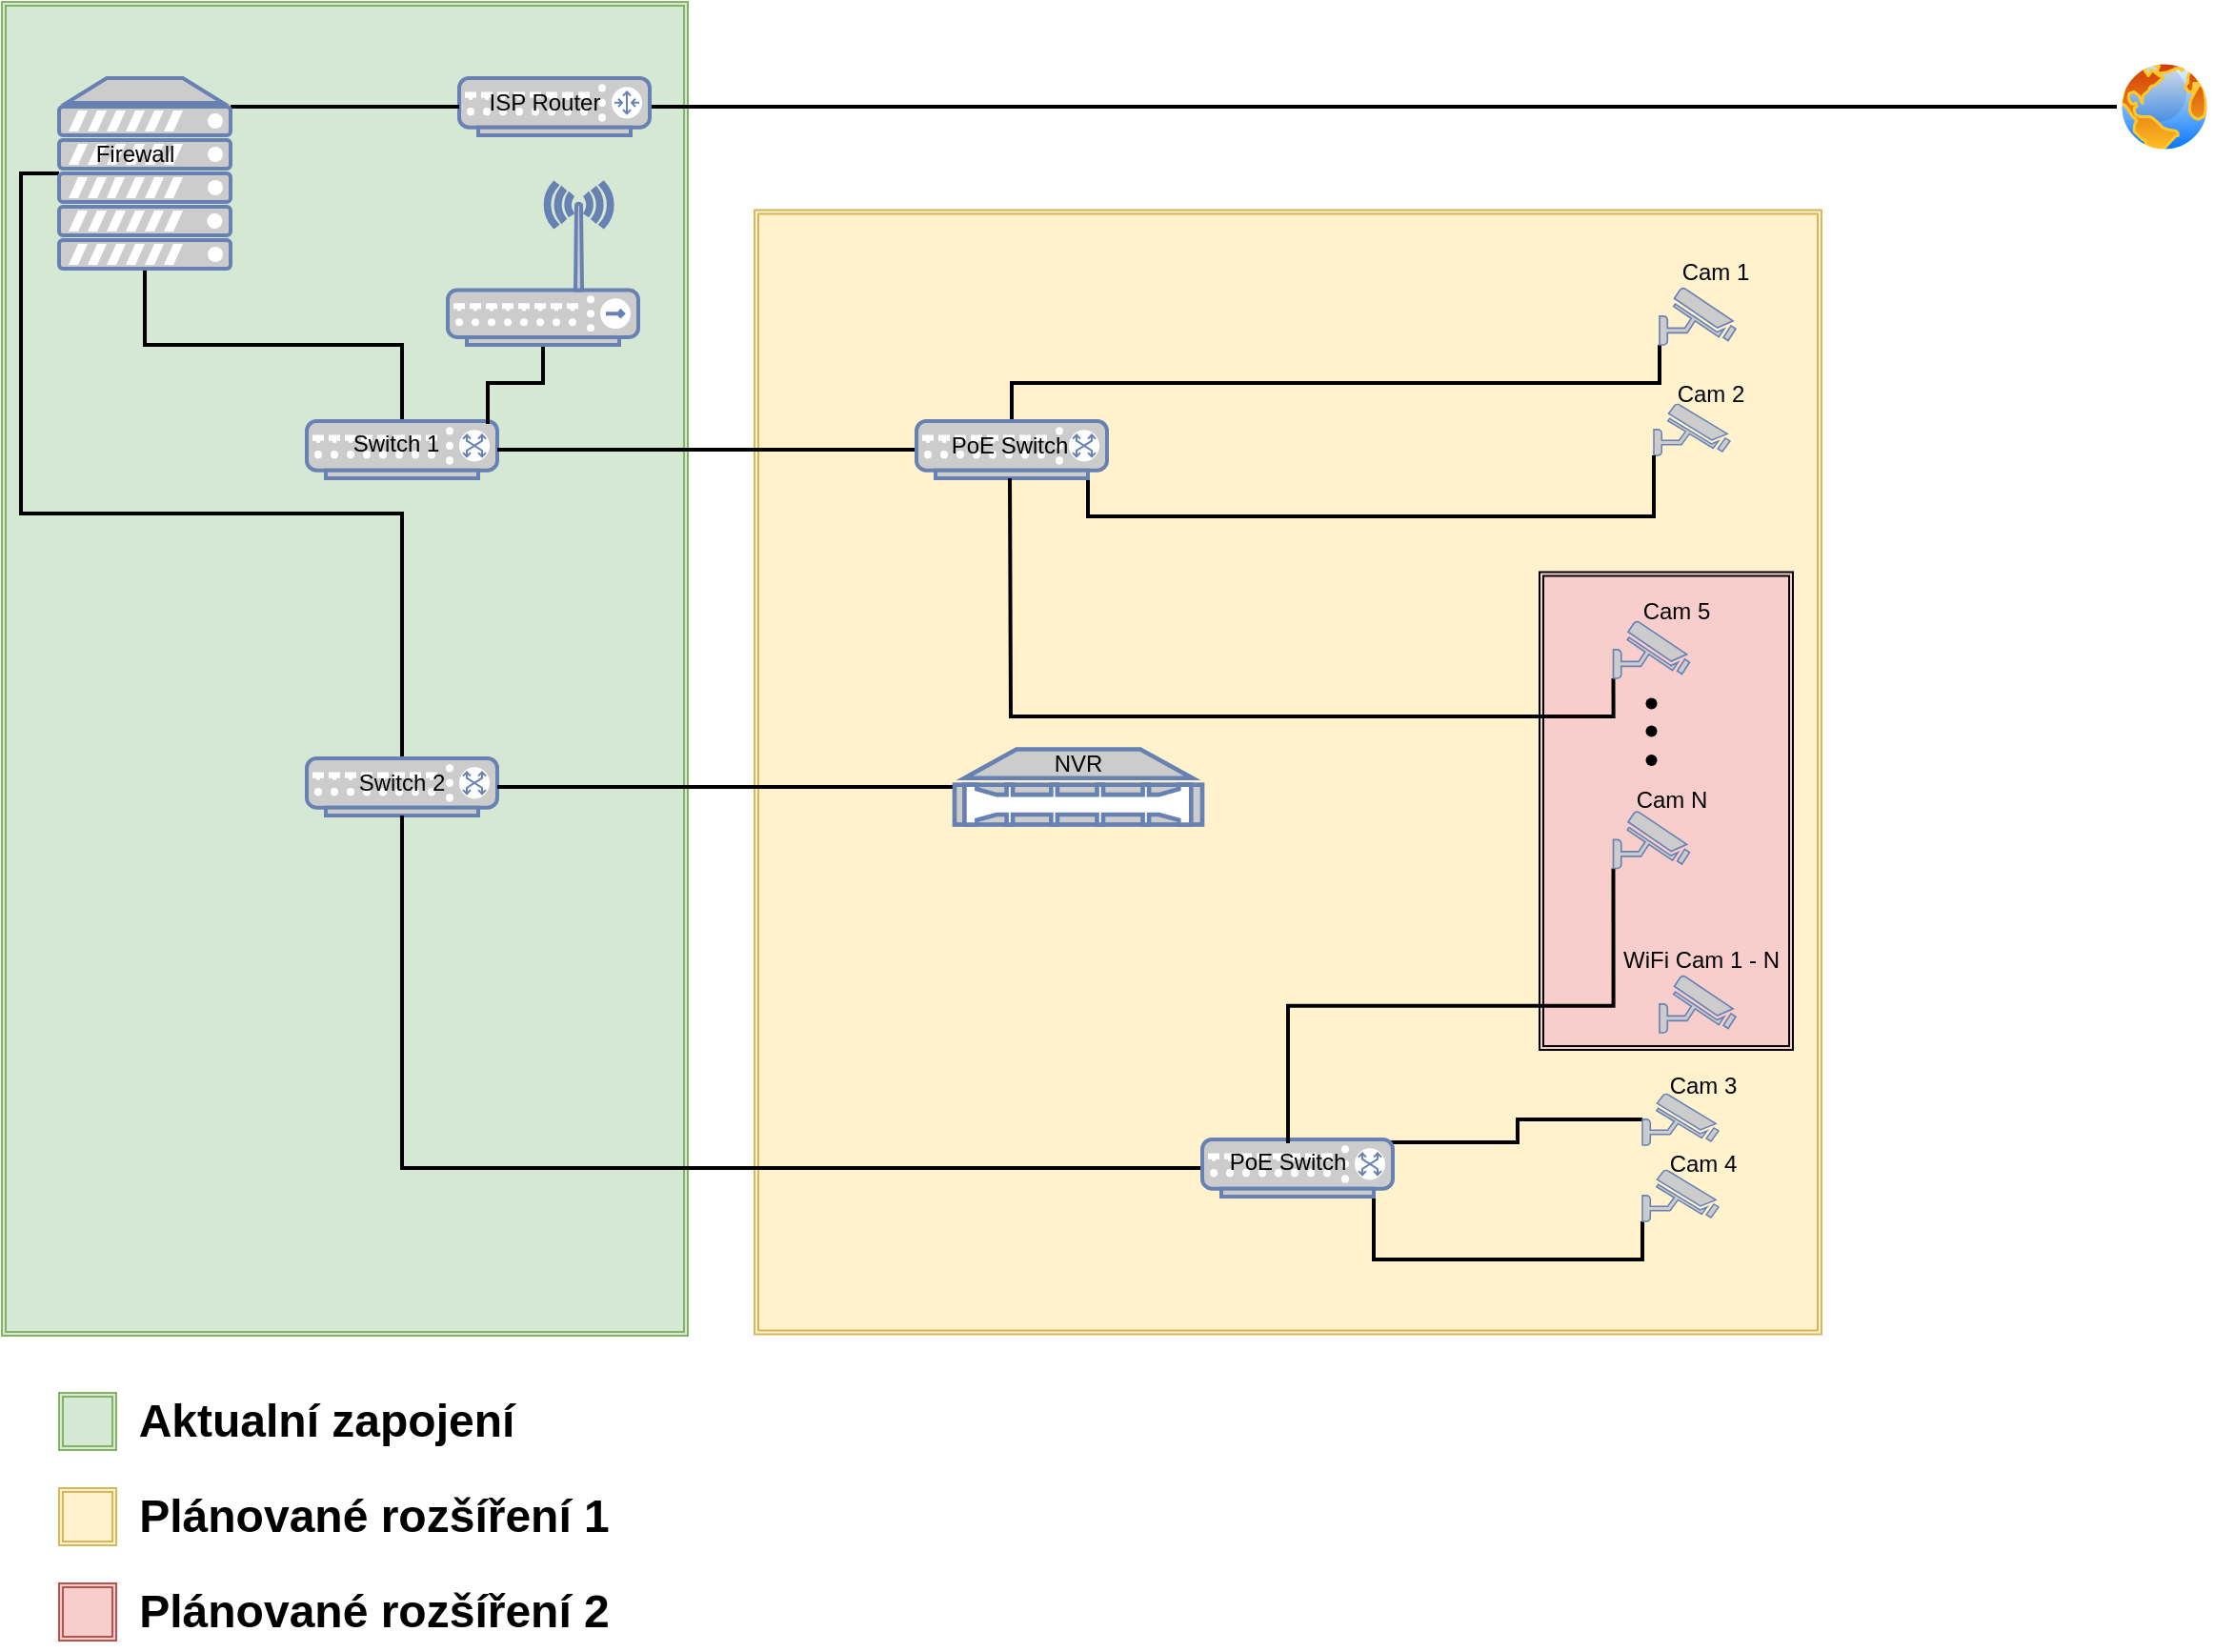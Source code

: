 <mxfile version="14.5.10" type="github">
  <diagram name="Page-1" id="e3a06f82-3646-2815-327d-82caf3d4e204">
    <mxGraphModel dx="1426" dy="777" grid="1" gridSize="10" guides="1" tooltips="1" connect="1" arrows="1" fold="1" page="1" pageScale="1.5" pageWidth="1169" pageHeight="826" background="none" math="0" shadow="0">
      <root>
        <mxCell id="0" style=";html=1;" />
        <mxCell id="1" style=";html=1;" parent="0" />
        <mxCell id="Ilc13FiyXrUuGdo4CWeQ-55" value="" style="shape=ext;double=1;rounded=0;whiteSpace=wrap;html=1;fillColor=#d5e8d4;strokeColor=#82b366;" parent="1" vertex="1">
          <mxGeometry x="10" y="20" width="360" height="700" as="geometry" />
        </mxCell>
        <mxCell id="Ilc13FiyXrUuGdo4CWeQ-51" value="" style="shape=ext;double=1;rounded=0;whiteSpace=wrap;html=1;fillColor=#fff2cc;strokeColor=#d6b656;" parent="1" vertex="1">
          <mxGeometry x="405" y="129.25" width="560" height="590" as="geometry" />
        </mxCell>
        <mxCell id="Ilc13FiyXrUuGdo4CWeQ-4" value="" style="aspect=fixed;perimeter=ellipsePerimeter;html=1;align=center;shadow=0;dashed=0;spacingTop=3;image;image=img/lib/active_directory/internet_globe.svg;" parent="1" vertex="1">
          <mxGeometry x="1120" y="50" width="50" height="50" as="geometry" />
        </mxCell>
        <mxCell id="Ilc13FiyXrUuGdo4CWeQ-53" style="edgeStyle=orthogonalEdgeStyle;rounded=0;orthogonalLoop=1;jettySize=auto;html=1;exitX=1;exitY=0.5;exitDx=0;exitDy=0;exitPerimeter=0;entryX=0;entryY=0.5;entryDx=0;entryDy=0;endArrow=none;endFill=0;strokeWidth=2;" parent="1" source="Ilc13FiyXrUuGdo4CWeQ-6" target="Ilc13FiyXrUuGdo4CWeQ-4" edge="1">
          <mxGeometry relative="1" as="geometry" />
        </mxCell>
        <mxCell id="Ilc13FiyXrUuGdo4CWeQ-6" value="&lt;span style=&quot;color: rgba(0 , 0 , 0 , 0) ; font-family: monospace ; font-size: 0px&quot;&gt;%3CmxGraphModel%3E%3Croot%3E%3CmxCell%20id%3D%220%22%2F%3E%3CmxCell%20id%3D%221%22%20parent%3D%220%22%2F%3E%3CmxCell%20id%3D%222%22%20value%3D%22PoE%20Switch%22%20style%3D%22text%3Bhtml%3D1%3BstrokeColor%3Dnone%3BfillColor%3Dnone%3Balign%3Dcenter%3BverticalAlign%3Dmiddle%3BwhiteSpace%3Dwrap%3Brounded%3D0%3B%22%20vertex%3D%221%22%20parent%3D%221%22%3E%3CmxGeometry%20x%3D%22319%22%20y%3D%22192%22%20width%3D%2270%22%20height%3D%2220%22%20as%3D%22geometry%22%2F%3E%3C%2FmxCell%3E%3C%2Froot%3E%3C%2FmxGraphModel%3E&lt;/span&gt;" style="fontColor=#0066CC;verticalAlign=top;verticalLabelPosition=bottom;labelPosition=center;align=center;html=1;outlineConnect=0;fillColor=#CCCCCC;strokeColor=#6881B3;gradientColor=none;gradientDirection=north;strokeWidth=2;shape=mxgraph.networks.router;" parent="1" vertex="1">
          <mxGeometry x="250" y="60" width="100" height="30" as="geometry" />
        </mxCell>
        <mxCell id="Ilc13FiyXrUuGdo4CWeQ-18" style="edgeStyle=orthogonalEdgeStyle;rounded=0;orthogonalLoop=1;jettySize=auto;html=1;exitX=0;exitY=0.5;exitDx=0;exitDy=0;exitPerimeter=0;entryX=0.5;entryY=0;entryDx=0;entryDy=0;entryPerimeter=0;endArrow=none;endFill=0;strokeWidth=2;" parent="1" source="Ilc13FiyXrUuGdo4CWeQ-25" target="Ilc13FiyXrUuGdo4CWeQ-8" edge="1">
          <mxGeometry relative="1" as="geometry" />
        </mxCell>
        <mxCell id="Ilc13FiyXrUuGdo4CWeQ-26" style="edgeStyle=orthogonalEdgeStyle;rounded=0;orthogonalLoop=1;jettySize=auto;html=1;exitX=0.5;exitY=0;exitDx=0;exitDy=0;exitPerimeter=0;endArrow=none;endFill=0;strokeWidth=2;" parent="1" source="Ilc13FiyXrUuGdo4CWeQ-7" target="Ilc13FiyXrUuGdo4CWeQ-25" edge="1">
          <mxGeometry relative="1" as="geometry" />
        </mxCell>
        <mxCell id="Ilc13FiyXrUuGdo4CWeQ-7" value="" style="fontColor=#0066CC;verticalAlign=top;verticalLabelPosition=bottom;labelPosition=center;align=center;html=1;outlineConnect=0;fillColor=#CCCCCC;strokeColor=#6881B3;gradientColor=none;gradientDirection=north;strokeWidth=2;shape=mxgraph.networks.switch;" parent="1" vertex="1">
          <mxGeometry x="170" y="240" width="100" height="30" as="geometry" />
        </mxCell>
        <mxCell id="Ilc13FiyXrUuGdo4CWeQ-8" value="" style="fontColor=#0066CC;verticalAlign=top;verticalLabelPosition=bottom;labelPosition=center;align=center;html=1;outlineConnect=0;fillColor=#CCCCCC;strokeColor=#6881B3;gradientColor=none;gradientDirection=north;strokeWidth=2;shape=mxgraph.networks.switch;" parent="1" vertex="1">
          <mxGeometry x="170" y="417" width="100" height="30" as="geometry" />
        </mxCell>
        <mxCell id="Ilc13FiyXrUuGdo4CWeQ-36" style="edgeStyle=orthogonalEdgeStyle;rounded=0;orthogonalLoop=1;jettySize=auto;html=1;exitX=0;exitY=0.5;exitDx=0;exitDy=0;exitPerimeter=0;entryX=0.95;entryY=0.05;entryDx=0;entryDy=0;entryPerimeter=0;endArrow=none;endFill=0;strokeWidth=2;" parent="1" source="Ilc13FiyXrUuGdo4CWeQ-9" target="Ilc13FiyXrUuGdo4CWeQ-34" edge="1">
          <mxGeometry relative="1" as="geometry" />
        </mxCell>
        <mxCell id="Ilc13FiyXrUuGdo4CWeQ-9" value="" style="fontColor=#0066CC;verticalAlign=top;verticalLabelPosition=bottom;labelPosition=center;align=center;html=1;outlineConnect=0;fillColor=#CCCCCC;strokeColor=#6881B3;gradientColor=none;gradientDirection=north;strokeWidth=2;shape=mxgraph.networks.security_camera;" parent="1" vertex="1">
          <mxGeometry x="871.01" y="593" width="40" height="27" as="geometry" />
        </mxCell>
        <mxCell id="Ilc13FiyXrUuGdo4CWeQ-24" style="edgeStyle=orthogonalEdgeStyle;rounded=0;orthogonalLoop=1;jettySize=auto;html=1;exitX=0;exitY=0.5;exitDx=0;exitDy=0;exitPerimeter=0;entryX=1;entryY=0.5;entryDx=0;entryDy=0;entryPerimeter=0;endArrow=none;endFill=0;strokeWidth=2;" parent="1" source="Ilc13FiyXrUuGdo4CWeQ-10" target="Ilc13FiyXrUuGdo4CWeQ-8" edge="1">
          <mxGeometry relative="1" as="geometry" />
        </mxCell>
        <mxCell id="Ilc13FiyXrUuGdo4CWeQ-10" value="" style="fontColor=#0066CC;verticalAlign=top;verticalLabelPosition=bottom;labelPosition=center;align=center;html=1;outlineConnect=0;fillColor=#CCCCCC;strokeColor=#6881B3;gradientColor=none;gradientDirection=north;strokeWidth=2;shape=mxgraph.networks.nas_filer;" parent="1" vertex="1">
          <mxGeometry x="510" y="412.25" width="130" height="39.5" as="geometry" />
        </mxCell>
        <mxCell id="Ilc13FiyXrUuGdo4CWeQ-37" style="edgeStyle=orthogonalEdgeStyle;rounded=0;orthogonalLoop=1;jettySize=auto;html=1;exitX=0;exitY=1;exitDx=0;exitDy=0;exitPerimeter=0;entryX=0.9;entryY=1;entryDx=0;entryDy=0;entryPerimeter=0;endArrow=none;endFill=0;strokeWidth=2;" parent="1" source="Ilc13FiyXrUuGdo4CWeQ-19" target="Ilc13FiyXrUuGdo4CWeQ-34" edge="1">
          <mxGeometry relative="1" as="geometry" />
        </mxCell>
        <mxCell id="Ilc13FiyXrUuGdo4CWeQ-19" value="" style="fontColor=#0066CC;verticalAlign=top;verticalLabelPosition=bottom;labelPosition=center;align=center;html=1;outlineConnect=0;fillColor=#CCCCCC;strokeColor=#6881B3;gradientColor=none;gradientDirection=north;strokeWidth=2;shape=mxgraph.networks.security_camera;" parent="1" vertex="1">
          <mxGeometry x="871.01" y="633" width="40" height="27" as="geometry" />
        </mxCell>
        <mxCell id="Ilc13FiyXrUuGdo4CWeQ-20" value="" style="fontColor=#0066CC;verticalAlign=top;verticalLabelPosition=bottom;labelPosition=center;align=center;html=1;outlineConnect=0;fillColor=#CCCCCC;strokeColor=#6881B3;gradientColor=none;gradientDirection=north;strokeWidth=2;shape=mxgraph.networks.security_camera;" parent="1" vertex="1">
          <mxGeometry x="877" y="231" width="40" height="27" as="geometry" />
        </mxCell>
        <mxCell id="Ilc13FiyXrUuGdo4CWeQ-30" style="edgeStyle=orthogonalEdgeStyle;rounded=0;orthogonalLoop=1;jettySize=auto;html=1;exitX=0;exitY=1;exitDx=0;exitDy=0;exitPerimeter=0;entryX=0.5;entryY=0;entryDx=0;entryDy=0;entryPerimeter=0;endArrow=none;endFill=0;strokeWidth=2;" parent="1" source="Ilc13FiyXrUuGdo4CWeQ-21" target="Ilc13FiyXrUuGdo4CWeQ-28" edge="1">
          <mxGeometry relative="1" as="geometry" />
        </mxCell>
        <mxCell id="Ilc13FiyXrUuGdo4CWeQ-21" value="" style="fontColor=#0066CC;verticalAlign=top;verticalLabelPosition=bottom;labelPosition=center;align=center;html=1;outlineConnect=0;fillColor=#CCCCCC;strokeColor=#6881B3;gradientColor=none;gradientDirection=north;strokeWidth=2;shape=mxgraph.networks.security_camera;" parent="1" vertex="1">
          <mxGeometry x="880" y="170" width="40" height="30" as="geometry" />
        </mxCell>
        <mxCell id="Ilc13FiyXrUuGdo4CWeQ-27" style="edgeStyle=orthogonalEdgeStyle;rounded=0;orthogonalLoop=1;jettySize=auto;html=1;exitX=1;exitY=0.15;exitDx=0;exitDy=0;exitPerimeter=0;entryX=0;entryY=0.5;entryDx=0;entryDy=0;entryPerimeter=0;endArrow=none;endFill=0;strokeWidth=2;" parent="1" source="Ilc13FiyXrUuGdo4CWeQ-25" target="Ilc13FiyXrUuGdo4CWeQ-6" edge="1">
          <mxGeometry relative="1" as="geometry" />
        </mxCell>
        <mxCell id="Ilc13FiyXrUuGdo4CWeQ-25" value="" style="fontColor=#0066CC;verticalAlign=top;verticalLabelPosition=bottom;labelPosition=center;align=center;html=1;outlineConnect=0;fillColor=#CCCCCC;strokeColor=#6881B3;gradientColor=none;gradientDirection=north;strokeWidth=2;shape=mxgraph.networks.server;" parent="1" vertex="1">
          <mxGeometry x="40" y="60" width="90" height="100" as="geometry" />
        </mxCell>
        <mxCell id="Ilc13FiyXrUuGdo4CWeQ-29" style="edgeStyle=orthogonalEdgeStyle;rounded=0;orthogonalLoop=1;jettySize=auto;html=1;exitX=0;exitY=0.5;exitDx=0;exitDy=0;exitPerimeter=0;entryX=1;entryY=0.5;entryDx=0;entryDy=0;entryPerimeter=0;endArrow=none;endFill=0;strokeWidth=2;" parent="1" source="Ilc13FiyXrUuGdo4CWeQ-28" target="Ilc13FiyXrUuGdo4CWeQ-7" edge="1">
          <mxGeometry relative="1" as="geometry">
            <mxPoint x="360" y="255" as="targetPoint" />
          </mxGeometry>
        </mxCell>
        <mxCell id="Ilc13FiyXrUuGdo4CWeQ-31" style="edgeStyle=orthogonalEdgeStyle;rounded=0;orthogonalLoop=1;jettySize=auto;html=1;exitX=0.9;exitY=1;exitDx=0;exitDy=0;exitPerimeter=0;entryX=0;entryY=1;entryDx=0;entryDy=0;entryPerimeter=0;endArrow=none;endFill=0;strokeWidth=2;" parent="1" source="Ilc13FiyXrUuGdo4CWeQ-28" target="Ilc13FiyXrUuGdo4CWeQ-20" edge="1">
          <mxGeometry relative="1" as="geometry" />
        </mxCell>
        <mxCell id="Ilc13FiyXrUuGdo4CWeQ-28" value="" style="fontColor=#0066CC;verticalAlign=top;verticalLabelPosition=bottom;labelPosition=center;align=center;html=1;outlineConnect=0;fillColor=#CCCCCC;strokeColor=#6881B3;gradientColor=none;gradientDirection=north;strokeWidth=2;shape=mxgraph.networks.switch;" parent="1" vertex="1">
          <mxGeometry x="490" y="240" width="100" height="30" as="geometry" />
        </mxCell>
        <mxCell id="Ilc13FiyXrUuGdo4CWeQ-52" style="edgeStyle=orthogonalEdgeStyle;rounded=0;orthogonalLoop=1;jettySize=auto;html=1;exitX=0;exitY=0.5;exitDx=0;exitDy=0;exitPerimeter=0;entryX=0.5;entryY=1;entryDx=0;entryDy=0;entryPerimeter=0;endArrow=none;endFill=0;strokeWidth=2;" parent="1" source="Ilc13FiyXrUuGdo4CWeQ-34" target="Ilc13FiyXrUuGdo4CWeQ-8" edge="1">
          <mxGeometry relative="1" as="geometry" />
        </mxCell>
        <mxCell id="Ilc13FiyXrUuGdo4CWeQ-34" value="" style="fontColor=#0066CC;verticalAlign=top;verticalLabelPosition=bottom;labelPosition=center;align=center;html=1;outlineConnect=0;fillColor=#CCCCCC;strokeColor=#6881B3;gradientColor=none;gradientDirection=north;strokeWidth=2;shape=mxgraph.networks.switch;" parent="1" vertex="1">
          <mxGeometry x="640" y="617" width="100" height="30" as="geometry" />
        </mxCell>
        <mxCell id="Ilc13FiyXrUuGdo4CWeQ-38" value="NVR" style="text;html=1;strokeColor=none;fillColor=none;align=center;verticalAlign=middle;whiteSpace=wrap;rounded=0;" parent="1" vertex="1">
          <mxGeometry x="530" y="408.25" width="90" height="24" as="geometry" />
        </mxCell>
        <mxCell id="Ilc13FiyXrUuGdo4CWeQ-39" value="Switch 2" style="text;html=1;strokeColor=none;fillColor=none;align=center;verticalAlign=middle;whiteSpace=wrap;rounded=0;" parent="1" vertex="1">
          <mxGeometry x="193" y="420" width="54" height="20" as="geometry" />
        </mxCell>
        <mxCell id="Ilc13FiyXrUuGdo4CWeQ-40" value="Switch 1" style="text;html=1;strokeColor=none;fillColor=none;align=center;verticalAlign=middle;whiteSpace=wrap;rounded=0;" parent="1" vertex="1">
          <mxGeometry x="190" y="242" width="54" height="20" as="geometry" />
        </mxCell>
        <mxCell id="Ilc13FiyXrUuGdo4CWeQ-41" value="PoE Switch" style="text;html=1;strokeColor=none;fillColor=none;align=center;verticalAlign=middle;whiteSpace=wrap;rounded=0;" parent="1" vertex="1">
          <mxGeometry x="504" y="248" width="70" height="10" as="geometry" />
        </mxCell>
        <mxCell id="Ilc13FiyXrUuGdo4CWeQ-42" value="PoE Switch" style="text;html=1;strokeColor=none;fillColor=none;align=center;verticalAlign=middle;whiteSpace=wrap;rounded=0;" parent="1" vertex="1">
          <mxGeometry x="650" y="619" width="70" height="20" as="geometry" />
        </mxCell>
        <mxCell id="Ilc13FiyXrUuGdo4CWeQ-43" value="ISP Router" style="text;html=1;strokeColor=none;fillColor=none;align=center;verticalAlign=middle;whiteSpace=wrap;rounded=0;" parent="1" vertex="1">
          <mxGeometry x="260" y="63" width="70" height="20" as="geometry" />
        </mxCell>
        <mxCell id="Ilc13FiyXrUuGdo4CWeQ-46" value="Firewall" style="text;html=1;strokeColor=none;fillColor=none;align=center;verticalAlign=middle;whiteSpace=wrap;rounded=0;" parent="1" vertex="1">
          <mxGeometry x="60" y="90" width="40" height="20" as="geometry" />
        </mxCell>
        <mxCell id="Ilc13FiyXrUuGdo4CWeQ-56" style="edgeStyle=orthogonalEdgeStyle;rounded=0;orthogonalLoop=1;jettySize=auto;html=1;exitX=0.5;exitY=1;exitDx=0;exitDy=0;exitPerimeter=0;entryX=0.95;entryY=0.05;entryDx=0;entryDy=0;entryPerimeter=0;endArrow=none;endFill=0;strokeWidth=2;" parent="1" source="Ilc13FiyXrUuGdo4CWeQ-48" target="Ilc13FiyXrUuGdo4CWeQ-7" edge="1">
          <mxGeometry relative="1" as="geometry" />
        </mxCell>
        <mxCell id="Ilc13FiyXrUuGdo4CWeQ-48" value="" style="fontColor=#0066CC;verticalAlign=top;verticalLabelPosition=bottom;labelPosition=center;align=center;html=1;outlineConnect=0;fillColor=#CCCCCC;strokeColor=#6881B3;gradientColor=none;gradientDirection=north;strokeWidth=2;shape=mxgraph.networks.wireless_hub;" parent="1" vertex="1">
          <mxGeometry x="244" y="115" width="100" height="85" as="geometry" />
        </mxCell>
        <mxCell id="dReOzRF-Hoq0QVS8l2vs-1" value="Cam 1" style="text;html=1;strokeColor=none;fillColor=none;align=center;verticalAlign=middle;whiteSpace=wrap;rounded=0;" vertex="1" parent="1">
          <mxGeometry x="889" y="154" width="41" height="16" as="geometry" />
        </mxCell>
        <mxCell id="dReOzRF-Hoq0QVS8l2vs-2" value="Cam 2" style="text;html=1;strokeColor=none;fillColor=none;align=center;verticalAlign=middle;whiteSpace=wrap;rounded=0;" vertex="1" parent="1">
          <mxGeometry x="887" y="216" width="40" height="20" as="geometry" />
        </mxCell>
        <mxCell id="dReOzRF-Hoq0QVS8l2vs-3" value="Cam 3" style="text;html=1;strokeColor=none;fillColor=none;align=center;verticalAlign=middle;whiteSpace=wrap;rounded=0;" vertex="1" parent="1">
          <mxGeometry x="883.01" y="579" width="40" height="20" as="geometry" />
        </mxCell>
        <mxCell id="dReOzRF-Hoq0QVS8l2vs-4" value="Cam 4" style="text;html=1;strokeColor=none;fillColor=none;align=center;verticalAlign=middle;whiteSpace=wrap;rounded=0;" vertex="1" parent="1">
          <mxGeometry x="883.01" y="620" width="40" height="20" as="geometry" />
        </mxCell>
        <mxCell id="dReOzRF-Hoq0QVS8l2vs-15" value="" style="shape=ext;double=1;rounded=0;whiteSpace=wrap;html=1;fillColor=#F8CECC;" vertex="1" parent="1">
          <mxGeometry x="817" y="319.25" width="133" height="250.75" as="geometry" />
        </mxCell>
        <mxCell id="dReOzRF-Hoq0QVS8l2vs-10" value="" style="fontColor=#0066CC;verticalAlign=top;verticalLabelPosition=bottom;labelPosition=center;align=center;html=1;outlineConnect=0;fillColor=#CCCCCC;strokeColor=#6881B3;gradientColor=none;gradientDirection=north;strokeWidth=2;shape=mxgraph.networks.security_camera;" vertex="1" parent="1">
          <mxGeometry x="880" y="531" width="40" height="30" as="geometry" />
        </mxCell>
        <mxCell id="dReOzRF-Hoq0QVS8l2vs-11" value="WiFi Cam 1 - N" style="text;html=1;strokeColor=none;fillColor=none;align=center;verticalAlign=middle;whiteSpace=wrap;rounded=0;" vertex="1" parent="1">
          <mxGeometry x="852" y="510" width="100" height="25.5" as="geometry" />
        </mxCell>
        <mxCell id="dReOzRF-Hoq0QVS8l2vs-17" style="edgeStyle=orthogonalEdgeStyle;rounded=0;orthogonalLoop=1;jettySize=auto;html=1;exitX=0;exitY=1;exitDx=0;exitDy=0;exitPerimeter=0;entryX=0.5;entryY=0;entryDx=0;entryDy=0;endArrow=none;endFill=0;strokeWidth=2;" edge="1" parent="1" source="dReOzRF-Hoq0QVS8l2vs-12" target="Ilc13FiyXrUuGdo4CWeQ-42">
          <mxGeometry relative="1" as="geometry" />
        </mxCell>
        <mxCell id="dReOzRF-Hoq0QVS8l2vs-12" value="" style="fontColor=#0066CC;verticalAlign=top;verticalLabelPosition=bottom;labelPosition=center;align=center;html=1;outlineConnect=0;fillColor=#CCCCCC;strokeColor=#6881B3;gradientColor=none;gradientDirection=north;strokeWidth=2;shape=mxgraph.networks.security_camera;" vertex="1" parent="1">
          <mxGeometry x="855.75" y="444.75" width="40" height="30" as="geometry" />
        </mxCell>
        <mxCell id="dReOzRF-Hoq0QVS8l2vs-13" value="Cam N" style="text;html=1;strokeColor=none;fillColor=none;align=center;verticalAlign=middle;whiteSpace=wrap;rounded=0;" vertex="1" parent="1">
          <mxGeometry x="860" y="429.02" width="53.38" height="18.98" as="geometry" />
        </mxCell>
        <mxCell id="dReOzRF-Hoq0QVS8l2vs-16" style="edgeStyle=orthogonalEdgeStyle;rounded=0;orthogonalLoop=1;jettySize=auto;html=1;exitX=0;exitY=1;exitDx=0;exitDy=0;exitPerimeter=0;endArrow=none;endFill=0;strokeWidth=2;" edge="1" parent="1" source="dReOzRF-Hoq0QVS8l2vs-5">
          <mxGeometry relative="1" as="geometry">
            <mxPoint x="539" y="270" as="targetPoint" />
          </mxGeometry>
        </mxCell>
        <mxCell id="dReOzRF-Hoq0QVS8l2vs-5" value="" style="fontColor=#0066CC;verticalAlign=top;verticalLabelPosition=bottom;labelPosition=center;align=center;html=1;outlineConnect=0;fillColor=#CCCCCC;strokeColor=#6881B3;gradientColor=none;gradientDirection=north;strokeWidth=2;shape=mxgraph.networks.security_camera;" vertex="1" parent="1">
          <mxGeometry x="855.75" y="345" width="40" height="30" as="geometry" />
        </mxCell>
        <mxCell id="dReOzRF-Hoq0QVS8l2vs-6" value="Cam 5" style="text;html=1;strokeColor=none;fillColor=none;align=center;verticalAlign=middle;whiteSpace=wrap;rounded=0;" vertex="1" parent="1">
          <mxGeometry x="860.75" y="330" width="56.25" height="20" as="geometry" />
        </mxCell>
        <mxCell id="dReOzRF-Hoq0QVS8l2vs-20" value="" style="shape=waypoint;sketch=0;size=6;pointerEvents=1;points=[];fillColor=none;resizable=0;rotatable=0;perimeter=centerPerimeter;snapToPoint=1;fontSize=20;" vertex="1" parent="1">
          <mxGeometry x="855.75" y="382.75" width="40" height="40" as="geometry" />
        </mxCell>
        <mxCell id="dReOzRF-Hoq0QVS8l2vs-21" value="" style="shape=waypoint;sketch=0;size=6;pointerEvents=1;points=[];fillColor=none;resizable=0;rotatable=0;perimeter=centerPerimeter;snapToPoint=1;fontSize=20;" vertex="1" parent="1">
          <mxGeometry x="855.75" y="368.25" width="40" height="40" as="geometry" />
        </mxCell>
        <mxCell id="dReOzRF-Hoq0QVS8l2vs-22" value="" style="shape=waypoint;sketch=0;size=6;pointerEvents=1;points=[];fillColor=none;resizable=0;rotatable=0;perimeter=centerPerimeter;snapToPoint=1;fontSize=20;" vertex="1" parent="1">
          <mxGeometry x="855.75" y="398" width="40" height="40" as="geometry" />
        </mxCell>
        <mxCell id="dReOzRF-Hoq0QVS8l2vs-25" value="" style="shape=ext;double=1;rounded=0;whiteSpace=wrap;html=1;fontSize=20;fillColor=#d5e8d4;strokeColor=#82b366;" vertex="1" parent="1">
          <mxGeometry x="40" y="750" width="30" height="30" as="geometry" />
        </mxCell>
        <mxCell id="dReOzRF-Hoq0QVS8l2vs-26" value="" style="shape=ext;double=1;rounded=0;whiteSpace=wrap;html=1;fontSize=20;fillColor=#fff2cc;strokeColor=#d6b656;" vertex="1" parent="1">
          <mxGeometry x="40" y="800" width="30" height="30" as="geometry" />
        </mxCell>
        <mxCell id="dReOzRF-Hoq0QVS8l2vs-27" value="" style="shape=ext;double=1;rounded=0;whiteSpace=wrap;html=1;fontSize=20;fillColor=#f8cecc;strokeColor=#b85450;" vertex="1" parent="1">
          <mxGeometry x="40" y="850" width="30" height="30" as="geometry" />
        </mxCell>
        <mxCell id="dReOzRF-Hoq0QVS8l2vs-28" value="Aktualní zapojení" style="text;strokeColor=none;fillColor=none;html=1;fontSize=24;fontStyle=1;verticalAlign=middle;align=center;" vertex="1" parent="1">
          <mxGeometry x="70" y="745" width="220" height="40" as="geometry" />
        </mxCell>
        <mxCell id="dReOzRF-Hoq0QVS8l2vs-29" value="Plánované rozšíření 1" style="text;strokeColor=none;fillColor=none;html=1;fontSize=24;fontStyle=1;verticalAlign=middle;align=center;" vertex="1" parent="1">
          <mxGeometry x="90" y="795" width="230" height="40" as="geometry" />
        </mxCell>
        <mxCell id="dReOzRF-Hoq0QVS8l2vs-30" value="Plánované rozšíření 2" style="text;strokeColor=none;fillColor=none;html=1;fontSize=24;fontStyle=1;verticalAlign=middle;align=center;" vertex="1" parent="1">
          <mxGeometry x="90" y="845" width="230" height="40" as="geometry" />
        </mxCell>
      </root>
    </mxGraphModel>
  </diagram>
</mxfile>
